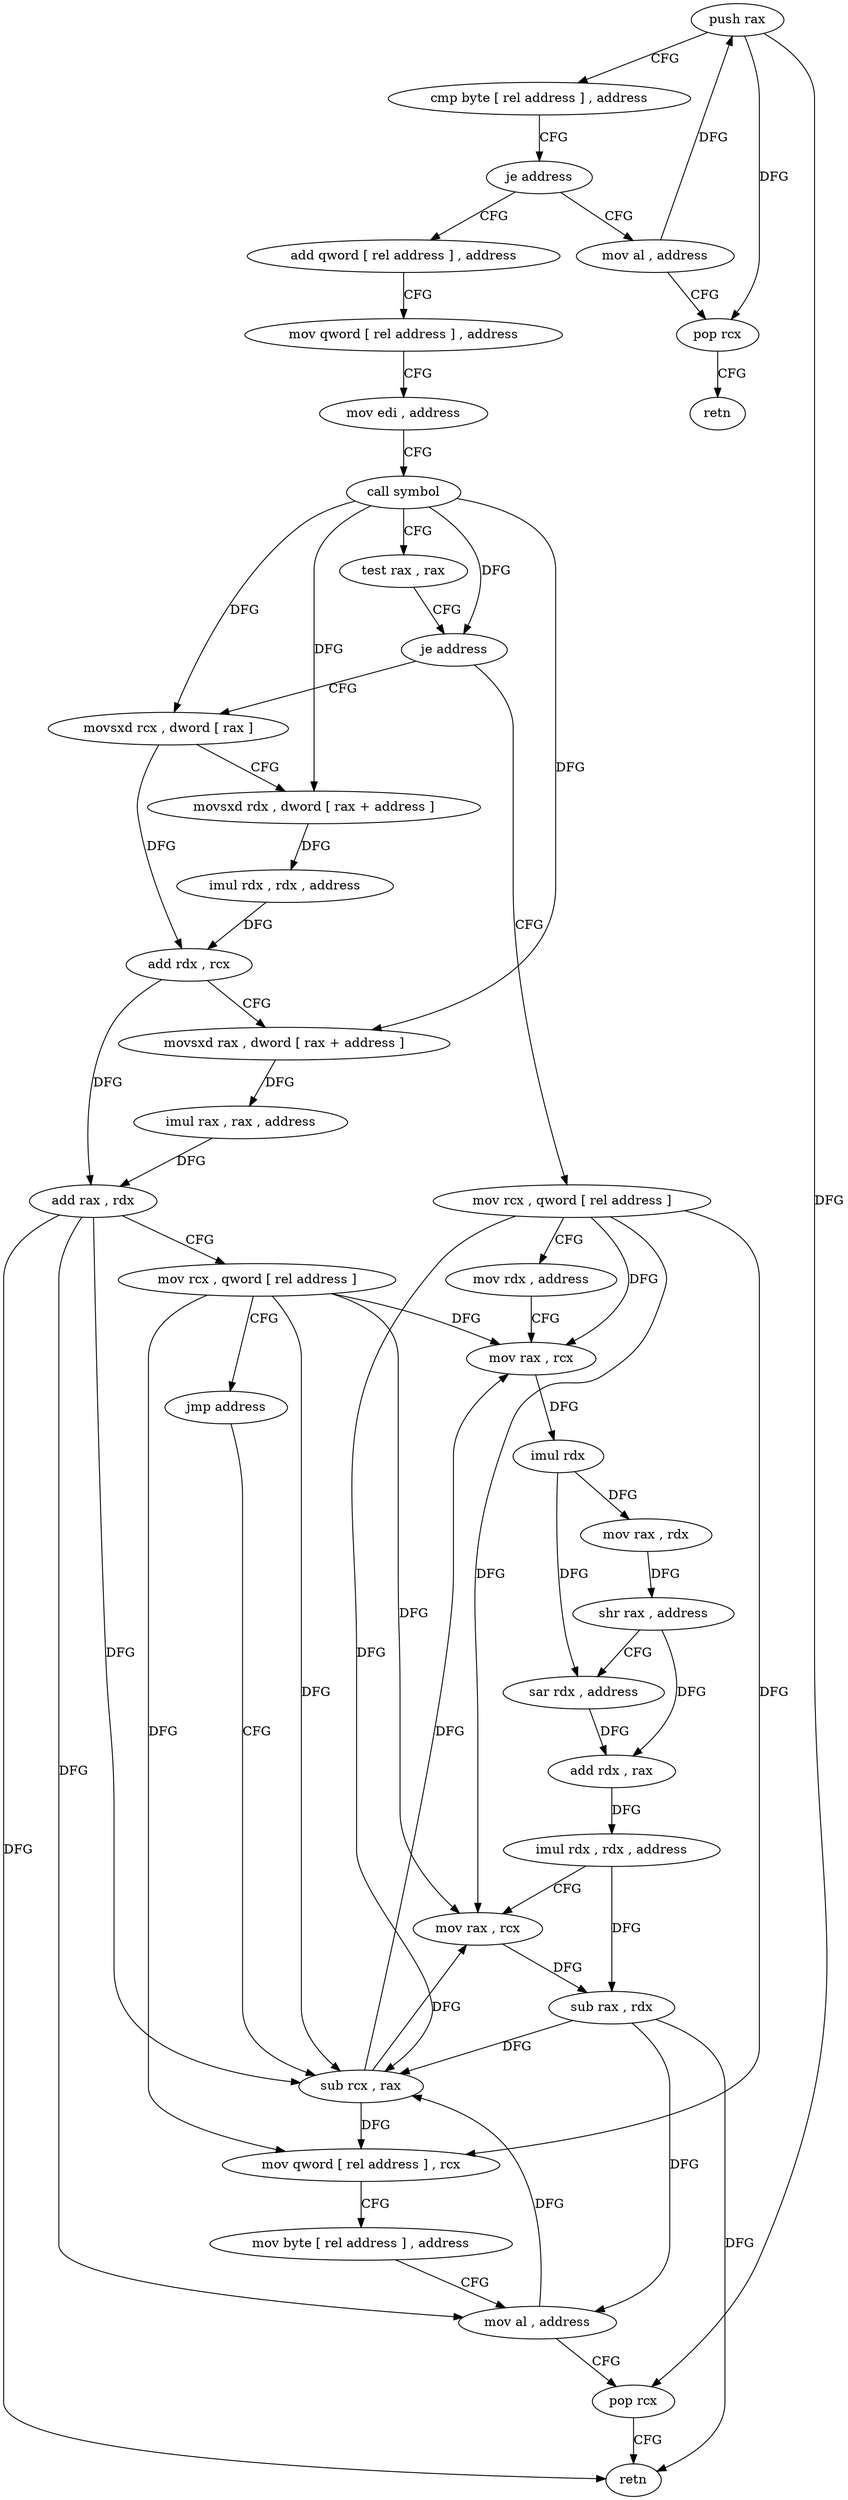digraph "func" {
"4244800" [label = "push rax" ]
"4244801" [label = "cmp byte [ rel address ] , address" ]
"4244808" [label = "je address" ]
"4244814" [label = "add qword [ rel address ] , address" ]
"4244810" [label = "mov al , address" ]
"4244825" [label = "mov qword [ rel address ] , address" ]
"4244836" [label = "mov edi , address" ]
"4244841" [label = "call symbol" ]
"4244846" [label = "test rax , rax" ]
"4244849" [label = "je address" ]
"4244888" [label = "mov rcx , qword [ rel address ]" ]
"4244851" [label = "movsxd rcx , dword [ rax ]" ]
"4244812" [label = "pop rcx" ]
"4244813" [label = "retn" ]
"4244895" [label = "mov rdx , address" ]
"4244905" [label = "mov rax , rcx" ]
"4244908" [label = "imul rdx" ]
"4244911" [label = "mov rax , rdx" ]
"4244914" [label = "shr rax , address" ]
"4244918" [label = "sar rdx , address" ]
"4244922" [label = "add rdx , rax" ]
"4244925" [label = "imul rdx , rdx , address" ]
"4244932" [label = "mov rax , rcx" ]
"4244935" [label = "sub rax , rdx" ]
"4244938" [label = "sub rcx , rax" ]
"4244854" [label = "movsxd rdx , dword [ rax + address ]" ]
"4244858" [label = "imul rdx , rdx , address" ]
"4244862" [label = "add rdx , rcx" ]
"4244865" [label = "movsxd rax , dword [ rax + address ]" ]
"4244869" [label = "imul rax , rax , address" ]
"4244876" [label = "add rax , rdx" ]
"4244879" [label = "mov rcx , qword [ rel address ]" ]
"4244886" [label = "jmp address" ]
"4244941" [label = "mov qword [ rel address ] , rcx" ]
"4244948" [label = "mov byte [ rel address ] , address" ]
"4244955" [label = "mov al , address" ]
"4244957" [label = "pop rcx" ]
"4244958" [label = "retn" ]
"4244800" -> "4244801" [ label = "CFG" ]
"4244800" -> "4244812" [ label = "DFG" ]
"4244800" -> "4244957" [ label = "DFG" ]
"4244801" -> "4244808" [ label = "CFG" ]
"4244808" -> "4244814" [ label = "CFG" ]
"4244808" -> "4244810" [ label = "CFG" ]
"4244814" -> "4244825" [ label = "CFG" ]
"4244810" -> "4244812" [ label = "CFG" ]
"4244810" -> "4244800" [ label = "DFG" ]
"4244825" -> "4244836" [ label = "CFG" ]
"4244836" -> "4244841" [ label = "CFG" ]
"4244841" -> "4244846" [ label = "CFG" ]
"4244841" -> "4244849" [ label = "DFG" ]
"4244841" -> "4244851" [ label = "DFG" ]
"4244841" -> "4244854" [ label = "DFG" ]
"4244841" -> "4244865" [ label = "DFG" ]
"4244846" -> "4244849" [ label = "CFG" ]
"4244849" -> "4244888" [ label = "CFG" ]
"4244849" -> "4244851" [ label = "CFG" ]
"4244888" -> "4244895" [ label = "CFG" ]
"4244888" -> "4244905" [ label = "DFG" ]
"4244888" -> "4244932" [ label = "DFG" ]
"4244888" -> "4244938" [ label = "DFG" ]
"4244888" -> "4244941" [ label = "DFG" ]
"4244851" -> "4244854" [ label = "CFG" ]
"4244851" -> "4244862" [ label = "DFG" ]
"4244812" -> "4244813" [ label = "CFG" ]
"4244895" -> "4244905" [ label = "CFG" ]
"4244905" -> "4244908" [ label = "DFG" ]
"4244908" -> "4244911" [ label = "DFG" ]
"4244908" -> "4244918" [ label = "DFG" ]
"4244911" -> "4244914" [ label = "DFG" ]
"4244914" -> "4244918" [ label = "CFG" ]
"4244914" -> "4244922" [ label = "DFG" ]
"4244918" -> "4244922" [ label = "DFG" ]
"4244922" -> "4244925" [ label = "DFG" ]
"4244925" -> "4244932" [ label = "CFG" ]
"4244925" -> "4244935" [ label = "DFG" ]
"4244932" -> "4244935" [ label = "DFG" ]
"4244935" -> "4244938" [ label = "DFG" ]
"4244935" -> "4244955" [ label = "DFG" ]
"4244935" -> "4244958" [ label = "DFG" ]
"4244938" -> "4244941" [ label = "DFG" ]
"4244938" -> "4244905" [ label = "DFG" ]
"4244938" -> "4244932" [ label = "DFG" ]
"4244854" -> "4244858" [ label = "DFG" ]
"4244858" -> "4244862" [ label = "DFG" ]
"4244862" -> "4244865" [ label = "CFG" ]
"4244862" -> "4244876" [ label = "DFG" ]
"4244865" -> "4244869" [ label = "DFG" ]
"4244869" -> "4244876" [ label = "DFG" ]
"4244876" -> "4244879" [ label = "CFG" ]
"4244876" -> "4244938" [ label = "DFG" ]
"4244876" -> "4244955" [ label = "DFG" ]
"4244876" -> "4244958" [ label = "DFG" ]
"4244879" -> "4244886" [ label = "CFG" ]
"4244879" -> "4244905" [ label = "DFG" ]
"4244879" -> "4244932" [ label = "DFG" ]
"4244879" -> "4244938" [ label = "DFG" ]
"4244879" -> "4244941" [ label = "DFG" ]
"4244886" -> "4244938" [ label = "CFG" ]
"4244941" -> "4244948" [ label = "CFG" ]
"4244948" -> "4244955" [ label = "CFG" ]
"4244955" -> "4244957" [ label = "CFG" ]
"4244955" -> "4244938" [ label = "DFG" ]
"4244957" -> "4244958" [ label = "CFG" ]
}
